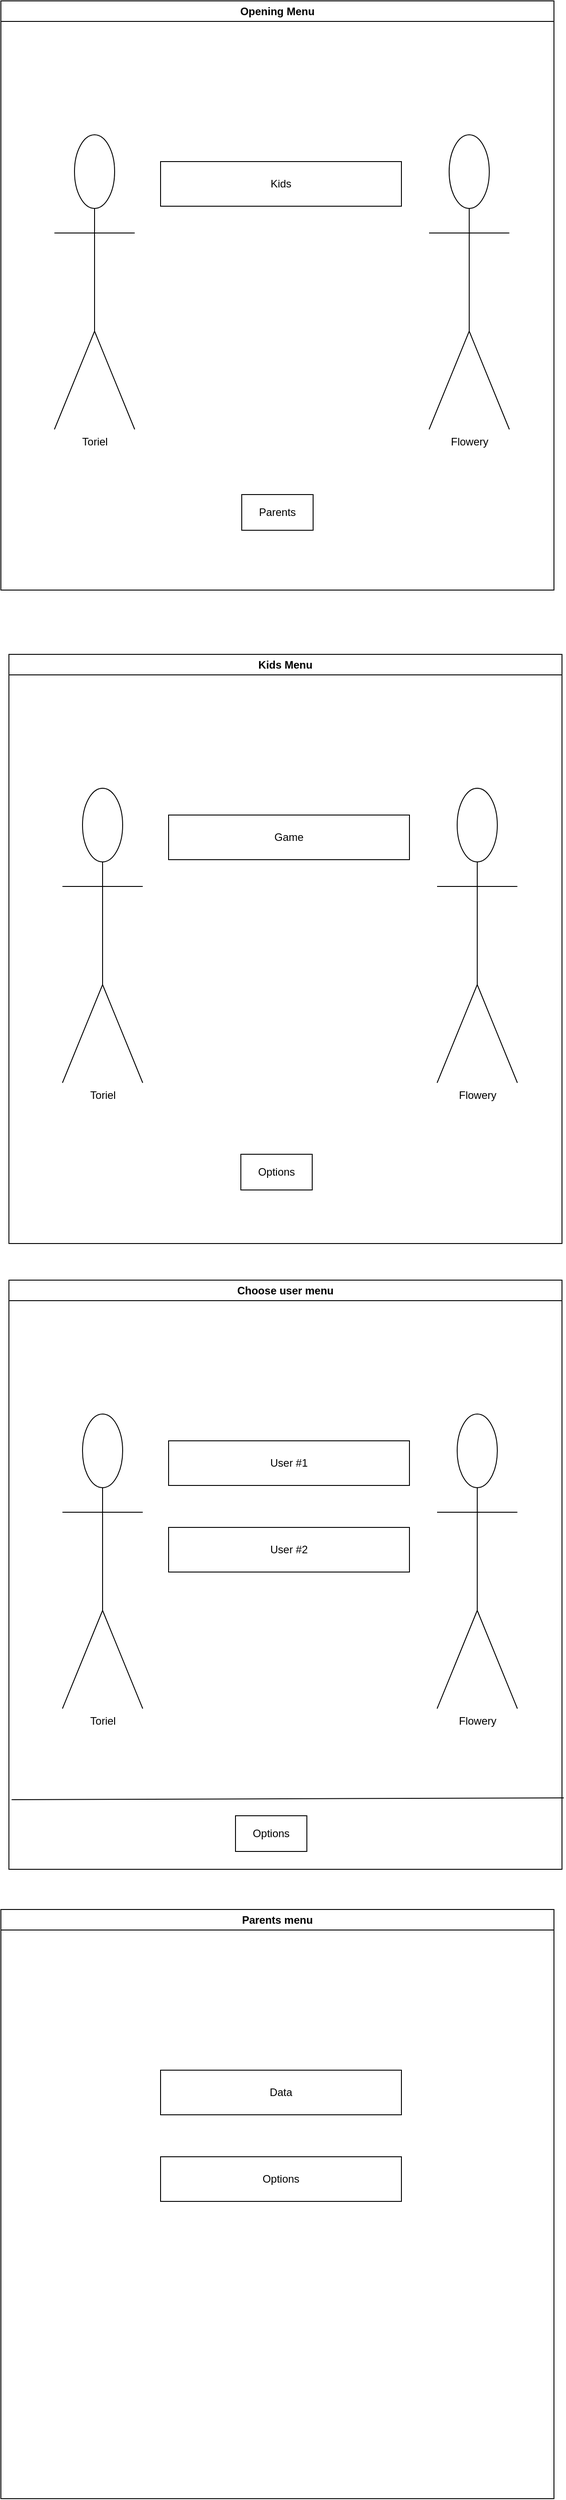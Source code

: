 <mxfile version="21.2.0" type="github">
  <diagram name="Page-1" id="5ImCMWsDfqsMPT0lLU2O">
    <mxGraphModel dx="1658" dy="937" grid="0" gridSize="10" guides="1" tooltips="1" connect="1" arrows="1" fold="1" page="1" pageScale="1" pageWidth="827" pageHeight="1169" math="0" shadow="0">
      <root>
        <mxCell id="0" />
        <mxCell id="1" parent="0" />
        <mxCell id="WSjUhqkRepHEri01gwYH-1" value="Opening Menu" style="swimlane;whiteSpace=wrap;html=1;" parent="1" vertex="1">
          <mxGeometry x="120" y="50" width="620" height="660" as="geometry" />
        </mxCell>
        <mxCell id="WSjUhqkRepHEri01gwYH-3" value="Toriel" style="shape=umlActor;verticalLabelPosition=bottom;verticalAlign=top;html=1;outlineConnect=0;" parent="WSjUhqkRepHEri01gwYH-1" vertex="1">
          <mxGeometry x="60" y="150" width="90" height="330" as="geometry" />
        </mxCell>
        <mxCell id="WSjUhqkRepHEri01gwYH-4" value="Flowery" style="shape=umlActor;verticalLabelPosition=bottom;verticalAlign=top;html=1;outlineConnect=0;" parent="WSjUhqkRepHEri01gwYH-1" vertex="1">
          <mxGeometry x="480" y="150" width="90" height="330" as="geometry" />
        </mxCell>
        <mxCell id="WSjUhqkRepHEri01gwYH-6" value="Kids" style="rounded=0;whiteSpace=wrap;html=1;" parent="WSjUhqkRepHEri01gwYH-1" vertex="1">
          <mxGeometry x="179" y="180" width="270" height="50" as="geometry" />
        </mxCell>
        <mxCell id="WSjUhqkRepHEri01gwYH-7" value="Parents" style="rounded=0;whiteSpace=wrap;html=1;" parent="WSjUhqkRepHEri01gwYH-1" vertex="1">
          <mxGeometry x="270" y="553" width="80" height="40" as="geometry" />
        </mxCell>
        <mxCell id="CVgGsUyU9AzUb1GFzr-s-1" value="Kids Menu" style="swimlane;whiteSpace=wrap;html=1;startSize=23;" parent="1" vertex="1">
          <mxGeometry x="129" y="782" width="620" height="660" as="geometry" />
        </mxCell>
        <mxCell id="CVgGsUyU9AzUb1GFzr-s-2" value="Toriel" style="shape=umlActor;verticalLabelPosition=bottom;verticalAlign=top;html=1;outlineConnect=0;" parent="CVgGsUyU9AzUb1GFzr-s-1" vertex="1">
          <mxGeometry x="60" y="150" width="90" height="330" as="geometry" />
        </mxCell>
        <mxCell id="CVgGsUyU9AzUb1GFzr-s-3" value="Flowery" style="shape=umlActor;verticalLabelPosition=bottom;verticalAlign=top;html=1;outlineConnect=0;" parent="CVgGsUyU9AzUb1GFzr-s-1" vertex="1">
          <mxGeometry x="480" y="150" width="90" height="330" as="geometry" />
        </mxCell>
        <mxCell id="CVgGsUyU9AzUb1GFzr-s-4" value="Game" style="rounded=0;whiteSpace=wrap;html=1;" parent="CVgGsUyU9AzUb1GFzr-s-1" vertex="1">
          <mxGeometry x="179" y="180" width="270" height="50" as="geometry" />
        </mxCell>
        <mxCell id="CVgGsUyU9AzUb1GFzr-s-5" value="Options" style="rounded=0;whiteSpace=wrap;html=1;" parent="CVgGsUyU9AzUb1GFzr-s-1" vertex="1">
          <mxGeometry x="260" y="560" width="80" height="40" as="geometry" />
        </mxCell>
        <mxCell id="cS1CvEWXWD7R67V5tDuO-7" style="rounded=0;orthogonalLoop=1;jettySize=auto;html=1;endArrow=none;endFill=0;" parent="1" edge="1">
          <mxGeometry relative="1" as="geometry">
            <mxPoint x="751" y="2063" as="targetPoint" />
            <mxPoint x="132" y="2065" as="sourcePoint" />
          </mxGeometry>
        </mxCell>
        <mxCell id="CVgGsUyU9AzUb1GFzr-s-6" value="Choose user menu" style="swimlane;whiteSpace=wrap;html=1;startSize=23;" parent="1" vertex="1">
          <mxGeometry x="129" y="1483" width="620" height="660" as="geometry" />
        </mxCell>
        <mxCell id="CVgGsUyU9AzUb1GFzr-s-7" value="Toriel" style="shape=umlActor;verticalLabelPosition=bottom;verticalAlign=top;html=1;outlineConnect=0;" parent="CVgGsUyU9AzUb1GFzr-s-6" vertex="1">
          <mxGeometry x="60" y="150" width="90" height="330" as="geometry" />
        </mxCell>
        <mxCell id="CVgGsUyU9AzUb1GFzr-s-8" value="Flowery" style="shape=umlActor;verticalLabelPosition=bottom;verticalAlign=top;html=1;outlineConnect=0;" parent="CVgGsUyU9AzUb1GFzr-s-6" vertex="1">
          <mxGeometry x="480" y="150" width="90" height="330" as="geometry" />
        </mxCell>
        <mxCell id="CVgGsUyU9AzUb1GFzr-s-9" value="User #1" style="rounded=0;whiteSpace=wrap;html=1;" parent="CVgGsUyU9AzUb1GFzr-s-6" vertex="1">
          <mxGeometry x="179" y="180" width="270" height="50" as="geometry" />
        </mxCell>
        <mxCell id="CVgGsUyU9AzUb1GFzr-s-10" value="Options" style="rounded=0;whiteSpace=wrap;html=1;" parent="CVgGsUyU9AzUb1GFzr-s-6" vertex="1">
          <mxGeometry x="254" y="600" width="80" height="40" as="geometry" />
        </mxCell>
        <mxCell id="CVgGsUyU9AzUb1GFzr-s-16" value="User #2" style="rounded=0;whiteSpace=wrap;html=1;" parent="CVgGsUyU9AzUb1GFzr-s-6" vertex="1">
          <mxGeometry x="179" y="277" width="270" height="50" as="geometry" />
        </mxCell>
        <mxCell id="cS1CvEWXWD7R67V5tDuO-1" value="Parents menu" style="swimlane;whiteSpace=wrap;html=1;startSize=23;" parent="1" vertex="1">
          <mxGeometry x="120" y="2188" width="620" height="660" as="geometry" />
        </mxCell>
        <mxCell id="cS1CvEWXWD7R67V5tDuO-4" value="Data" style="rounded=0;whiteSpace=wrap;html=1;" parent="cS1CvEWXWD7R67V5tDuO-1" vertex="1">
          <mxGeometry x="179" y="180" width="270" height="50" as="geometry" />
        </mxCell>
        <mxCell id="cS1CvEWXWD7R67V5tDuO-6" value="Options" style="rounded=0;whiteSpace=wrap;html=1;" parent="cS1CvEWXWD7R67V5tDuO-1" vertex="1">
          <mxGeometry x="179" y="277" width="270" height="50" as="geometry" />
        </mxCell>
      </root>
    </mxGraphModel>
  </diagram>
</mxfile>
